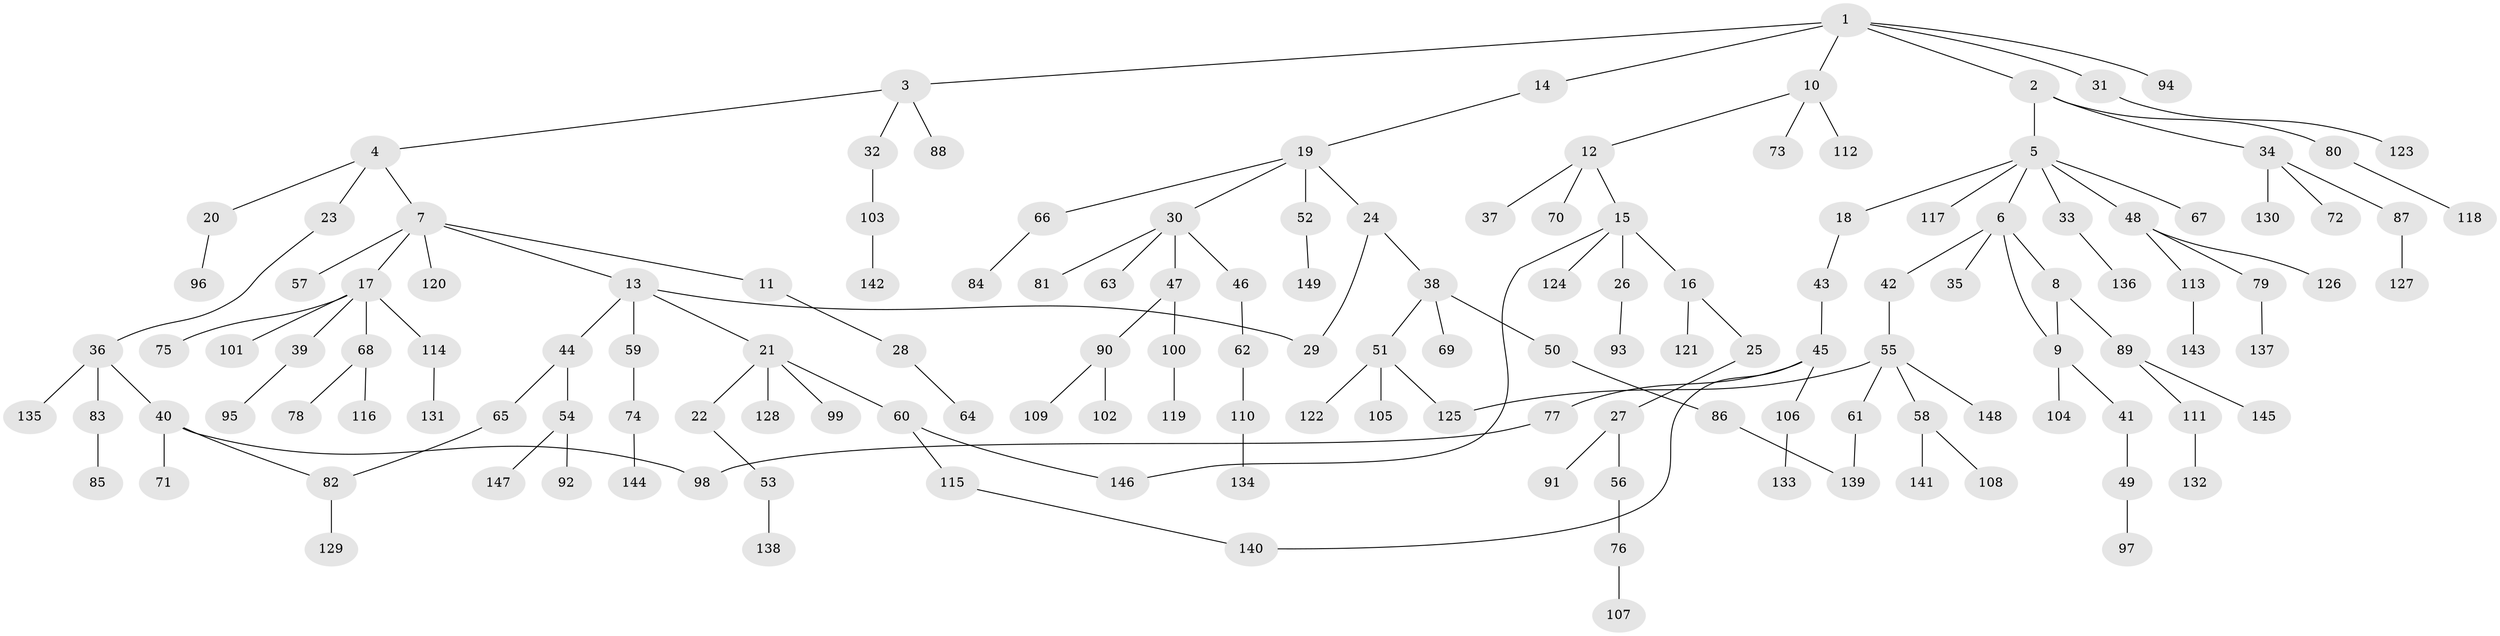 // Generated by graph-tools (version 1.1) at 2025/13/03/09/25 04:13:23]
// undirected, 149 vertices, 156 edges
graph export_dot {
graph [start="1"]
  node [color=gray90,style=filled];
  1;
  2;
  3;
  4;
  5;
  6;
  7;
  8;
  9;
  10;
  11;
  12;
  13;
  14;
  15;
  16;
  17;
  18;
  19;
  20;
  21;
  22;
  23;
  24;
  25;
  26;
  27;
  28;
  29;
  30;
  31;
  32;
  33;
  34;
  35;
  36;
  37;
  38;
  39;
  40;
  41;
  42;
  43;
  44;
  45;
  46;
  47;
  48;
  49;
  50;
  51;
  52;
  53;
  54;
  55;
  56;
  57;
  58;
  59;
  60;
  61;
  62;
  63;
  64;
  65;
  66;
  67;
  68;
  69;
  70;
  71;
  72;
  73;
  74;
  75;
  76;
  77;
  78;
  79;
  80;
  81;
  82;
  83;
  84;
  85;
  86;
  87;
  88;
  89;
  90;
  91;
  92;
  93;
  94;
  95;
  96;
  97;
  98;
  99;
  100;
  101;
  102;
  103;
  104;
  105;
  106;
  107;
  108;
  109;
  110;
  111;
  112;
  113;
  114;
  115;
  116;
  117;
  118;
  119;
  120;
  121;
  122;
  123;
  124;
  125;
  126;
  127;
  128;
  129;
  130;
  131;
  132;
  133;
  134;
  135;
  136;
  137;
  138;
  139;
  140;
  141;
  142;
  143;
  144;
  145;
  146;
  147;
  148;
  149;
  1 -- 2;
  1 -- 3;
  1 -- 10;
  1 -- 14;
  1 -- 31;
  1 -- 94;
  2 -- 5;
  2 -- 34;
  2 -- 80;
  3 -- 4;
  3 -- 32;
  3 -- 88;
  4 -- 7;
  4 -- 20;
  4 -- 23;
  5 -- 6;
  5 -- 18;
  5 -- 33;
  5 -- 48;
  5 -- 67;
  5 -- 117;
  6 -- 8;
  6 -- 35;
  6 -- 42;
  6 -- 9;
  7 -- 11;
  7 -- 13;
  7 -- 17;
  7 -- 57;
  7 -- 120;
  8 -- 9;
  8 -- 89;
  9 -- 41;
  9 -- 104;
  10 -- 12;
  10 -- 73;
  10 -- 112;
  11 -- 28;
  12 -- 15;
  12 -- 37;
  12 -- 70;
  13 -- 21;
  13 -- 44;
  13 -- 59;
  13 -- 29;
  14 -- 19;
  15 -- 16;
  15 -- 26;
  15 -- 124;
  15 -- 146;
  16 -- 25;
  16 -- 121;
  17 -- 39;
  17 -- 68;
  17 -- 75;
  17 -- 101;
  17 -- 114;
  18 -- 43;
  19 -- 24;
  19 -- 30;
  19 -- 52;
  19 -- 66;
  20 -- 96;
  21 -- 22;
  21 -- 60;
  21 -- 99;
  21 -- 128;
  22 -- 53;
  23 -- 36;
  24 -- 29;
  24 -- 38;
  25 -- 27;
  26 -- 93;
  27 -- 56;
  27 -- 91;
  28 -- 64;
  30 -- 46;
  30 -- 47;
  30 -- 63;
  30 -- 81;
  31 -- 123;
  32 -- 103;
  33 -- 136;
  34 -- 72;
  34 -- 87;
  34 -- 130;
  36 -- 40;
  36 -- 83;
  36 -- 135;
  38 -- 50;
  38 -- 51;
  38 -- 69;
  39 -- 95;
  40 -- 71;
  40 -- 82;
  40 -- 98;
  41 -- 49;
  42 -- 55;
  43 -- 45;
  44 -- 54;
  44 -- 65;
  45 -- 77;
  45 -- 106;
  45 -- 140;
  46 -- 62;
  47 -- 90;
  47 -- 100;
  48 -- 79;
  48 -- 113;
  48 -- 126;
  49 -- 97;
  50 -- 86;
  51 -- 105;
  51 -- 122;
  51 -- 125;
  52 -- 149;
  53 -- 138;
  54 -- 92;
  54 -- 147;
  55 -- 58;
  55 -- 61;
  55 -- 125;
  55 -- 148;
  56 -- 76;
  58 -- 108;
  58 -- 141;
  59 -- 74;
  60 -- 115;
  60 -- 146;
  61 -- 139;
  62 -- 110;
  65 -- 82;
  66 -- 84;
  68 -- 78;
  68 -- 116;
  74 -- 144;
  76 -- 107;
  77 -- 98;
  79 -- 137;
  80 -- 118;
  82 -- 129;
  83 -- 85;
  86 -- 139;
  87 -- 127;
  89 -- 111;
  89 -- 145;
  90 -- 102;
  90 -- 109;
  100 -- 119;
  103 -- 142;
  106 -- 133;
  110 -- 134;
  111 -- 132;
  113 -- 143;
  114 -- 131;
  115 -- 140;
}
